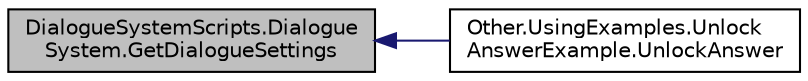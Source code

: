digraph "DialogueSystemScripts.DialogueSystem.GetDialogueSettings"
{
  edge [fontname="Helvetica",fontsize="10",labelfontname="Helvetica",labelfontsize="10"];
  node [fontname="Helvetica",fontsize="10",shape=record];
  rankdir="LR";
  Node13 [label="DialogueSystemScripts.Dialogue\lSystem.GetDialogueSettings",height=0.2,width=0.4,color="black", fillcolor="grey75", style="filled", fontcolor="black"];
  Node13 -> Node14 [dir="back",color="midnightblue",fontsize="10",style="solid",fontname="Helvetica"];
  Node14 [label="Other.UsingExamples.Unlock\lAnswerExample.UnlockAnswer",height=0.2,width=0.4,color="black", fillcolor="white", style="filled",URL="$class_other_1_1_using_examples_1_1_unlock_answer_example.html#afa793050d5c11c0aaaa3e3f6ae089694",tooltip="Метод, разблокирующий закрытый(неактивный) вариант ответа в системе диалогов. "];
}
